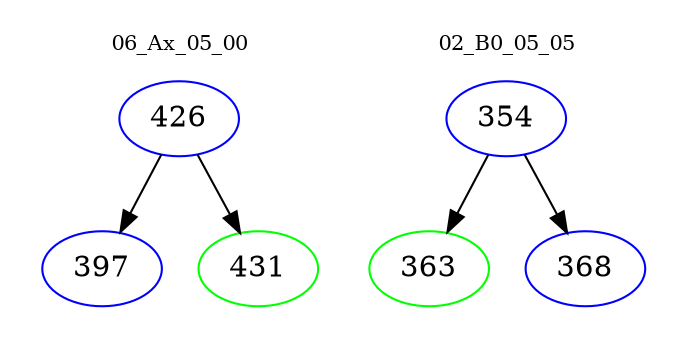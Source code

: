 digraph{
subgraph cluster_0 {
color = white
label = "06_Ax_05_00";
fontsize=10;
T0_426 [label="426", color="blue"]
T0_426 -> T0_397 [color="black"]
T0_397 [label="397", color="blue"]
T0_426 -> T0_431 [color="black"]
T0_431 [label="431", color="green"]
}
subgraph cluster_1 {
color = white
label = "02_B0_05_05";
fontsize=10;
T1_354 [label="354", color="blue"]
T1_354 -> T1_363 [color="black"]
T1_363 [label="363", color="green"]
T1_354 -> T1_368 [color="black"]
T1_368 [label="368", color="blue"]
}
}
